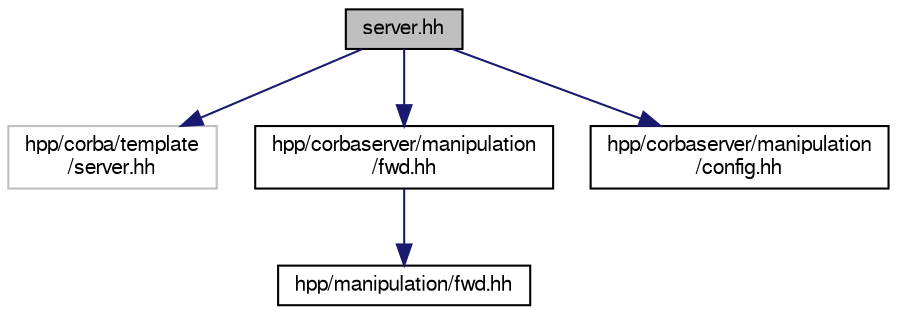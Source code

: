 digraph "server.hh"
{
  edge [fontname="FreeSans",fontsize="10",labelfontname="FreeSans",labelfontsize="10"];
  node [fontname="FreeSans",fontsize="10",shape=record];
  Node1 [label="server.hh",height=0.2,width=0.4,color="black", fillcolor="grey75", style="filled" fontcolor="black"];
  Node1 -> Node2 [color="midnightblue",fontsize="10",style="solid",fontname="FreeSans"];
  Node2 [label="hpp/corba/template\l/server.hh",height=0.2,width=0.4,color="grey75", fillcolor="white", style="filled"];
  Node1 -> Node3 [color="midnightblue",fontsize="10",style="solid",fontname="FreeSans"];
  Node3 [label="hpp/corbaserver/manipulation\l/fwd.hh",height=0.2,width=0.4,color="black", fillcolor="white", style="filled",URL="$a00001.html"];
  Node3 -> Node4 [color="midnightblue",fontsize="10",style="solid",fontname="FreeSans"];
  Node4 [label="hpp/manipulation/fwd.hh",height=0.2,width=0.4,color="black", fillcolor="white", style="filled",URL="https://jmirabel.github.io/hpp-doc/api/hpp-manipulation/doxygen-html/hpp-manipulation.doxytag$a00001.html"];
  Node1 -> Node5 [color="midnightblue",fontsize="10",style="solid",fontname="FreeSans"];
  Node5 [label="hpp/corbaserver/manipulation\l/config.hh",height=0.2,width=0.4,color="black", fillcolor="white", style="filled",URL="$a00003.html"];
}
